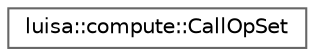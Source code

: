 digraph "类继承关系图"
{
 // LATEX_PDF_SIZE
  bgcolor="transparent";
  edge [fontname=Helvetica,fontsize=10,labelfontname=Helvetica,labelfontsize=10];
  node [fontname=Helvetica,fontsize=10,shape=box,height=0.2,width=0.4];
  rankdir="LR";
  Node0 [id="Node000000",label="luisa::compute::CallOpSet",height=0.2,width=0.4,color="grey40", fillcolor="white", style="filled",URL="$classluisa_1_1compute_1_1_call_op_set.html",tooltip=" "];
}
